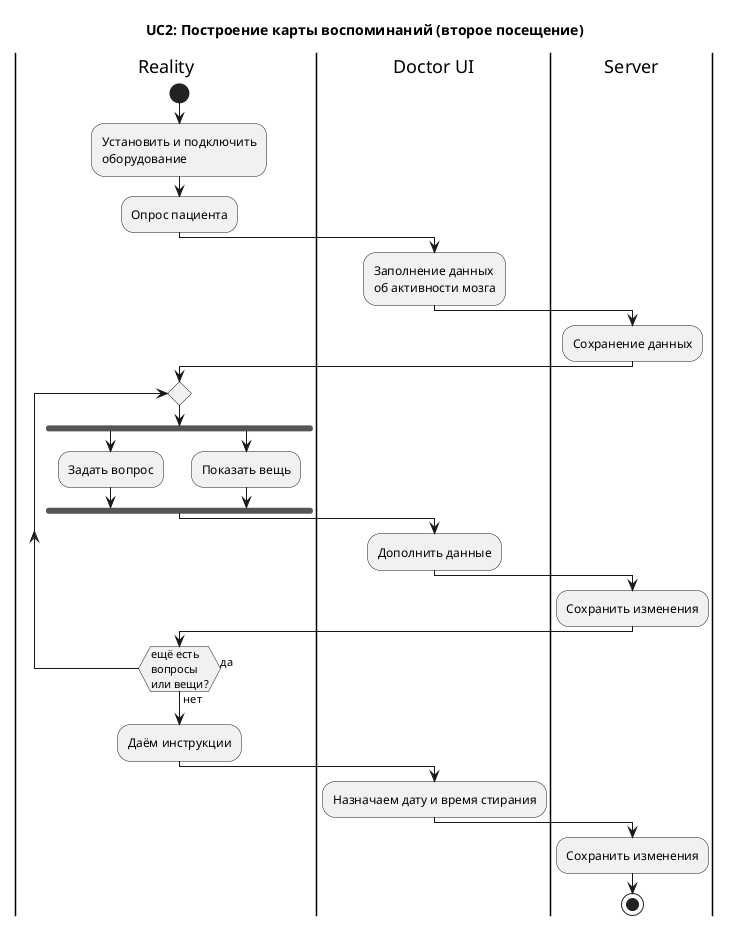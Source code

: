 @startuml

title UC2: Построение карты воспоминаний (второе посещение)
|Reality|
start
-Установить и подключить\nоборудование
-Опрос пациента
|Doctor UI|
-Заполнение данных\nоб активности мозга
|Server|
-Сохранение данных 

|Reality|
repeat
    fork
        -Задать вопрос
    fork again
        -Показать вещь
    end fork 
    |Doctor UI|
    -Дополнить данные
    |Server|
    -Сохранить изменения 
|Reality|
repeat while (ещё есть\nвопросы\nили вещи?) is (да) not (нет)

-Даём инструкции
|Doctor UI|
-Назначаем дату и время стирания
|Server|
-Сохранить изменения 


stop

@enduml